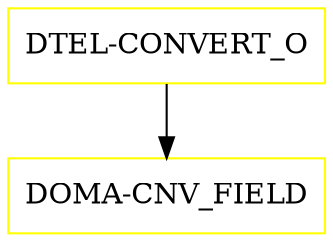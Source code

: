 digraph G {
  "DTEL-CONVERT_O" [shape=box,color=yellow];
  "DOMA-CNV_FIELD" [shape=box,color=yellow,URL="./DOMA_CNV_FIELD.html"];
  "DTEL-CONVERT_O" -> "DOMA-CNV_FIELD";
}
